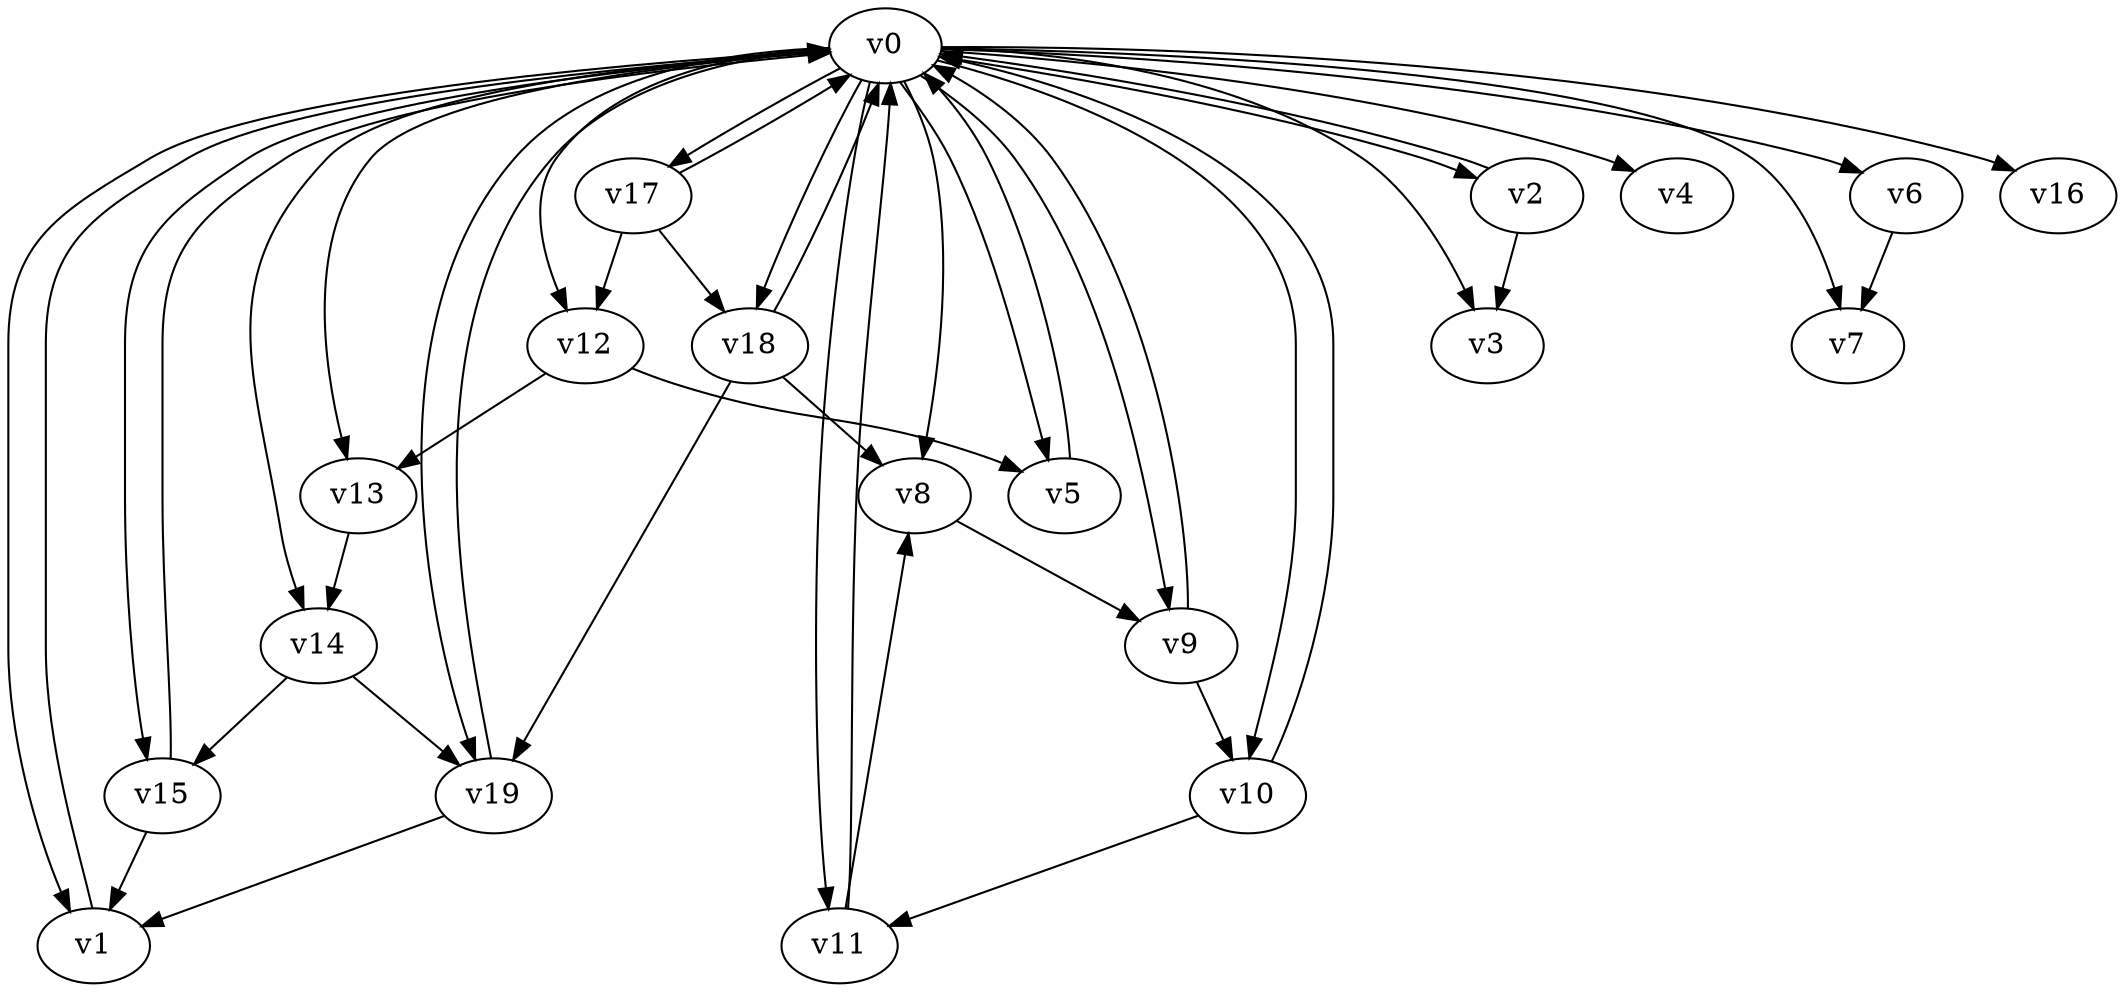 digraph buchi_test024 {
    v0 [name="v0", player=1, priority=1];
    v1 [name="v1", player=1, priority=1];
    v2 [name="v2", player=0, priority=0];
    v3 [name="v3", player=0, priority=0];
    v4 [name="v4", player=1, priority=0];
    v5 [name="v5", player=1, priority=1];
    v6 [name="v6", player=0, priority=1];
    v7 [name="v7", player=1, priority=0];
    v8 [name="v8", player=0, priority=0];
    v9 [name="v9", player=1, priority=1];
    v10 [name="v10", player=0, priority=1];
    v11 [name="v11", player=0, priority=0];
    v12 [name="v12", player=0, priority=1];
    v13 [name="v13", player=1, priority=0];
    v14 [name="v14", player=0, priority=0];
    v15 [name="v15", player=0, priority=0];
    v16 [name="v16", player=1, priority=0];
    v17 [name="v17", player=0, priority=1];
    v18 [name="v18", player=1, priority=0];
    v19 [name="v19", player=1, priority=0];
    v17 -> v0;
    v12 -> v13;
    v19 -> v0;
    v0 -> v2;
    v10 -> v0;
    v8 -> v9;
    v14 -> v19;
    v0 -> v5;
    v17 -> v12;
    v1 -> v0;
    v0 -> v8;
    v0 -> v14;
    v17 -> v18;
    v11 -> v8;
    v0 -> v11;
    v0 -> v17;
    v13 -> v14;
    v18 -> v19;
    v5 -> v0;
    v14 -> v15;
    v0 -> v1;
    v0 -> v7;
    v9 -> v10;
    v10 -> v11;
    v0 -> v4;
    v0 -> v10;
    v0 -> v16;
    v0 -> v13;
    v0 -> v19;
    v18 -> v0;
    v15 -> v1;
    v6 -> v7;
    v12 -> v5;
    v9 -> v0;
    v11 -> v0;
    v19 -> v1;
    v0 -> v3;
    v2 -> v0;
    v0 -> v9;
    v0 -> v6;
    v0 -> v12;
    v2 -> v3;
    v15 -> v0;
    v0 -> v15;
    v0 -> v18;
    v18 -> v8;
}
